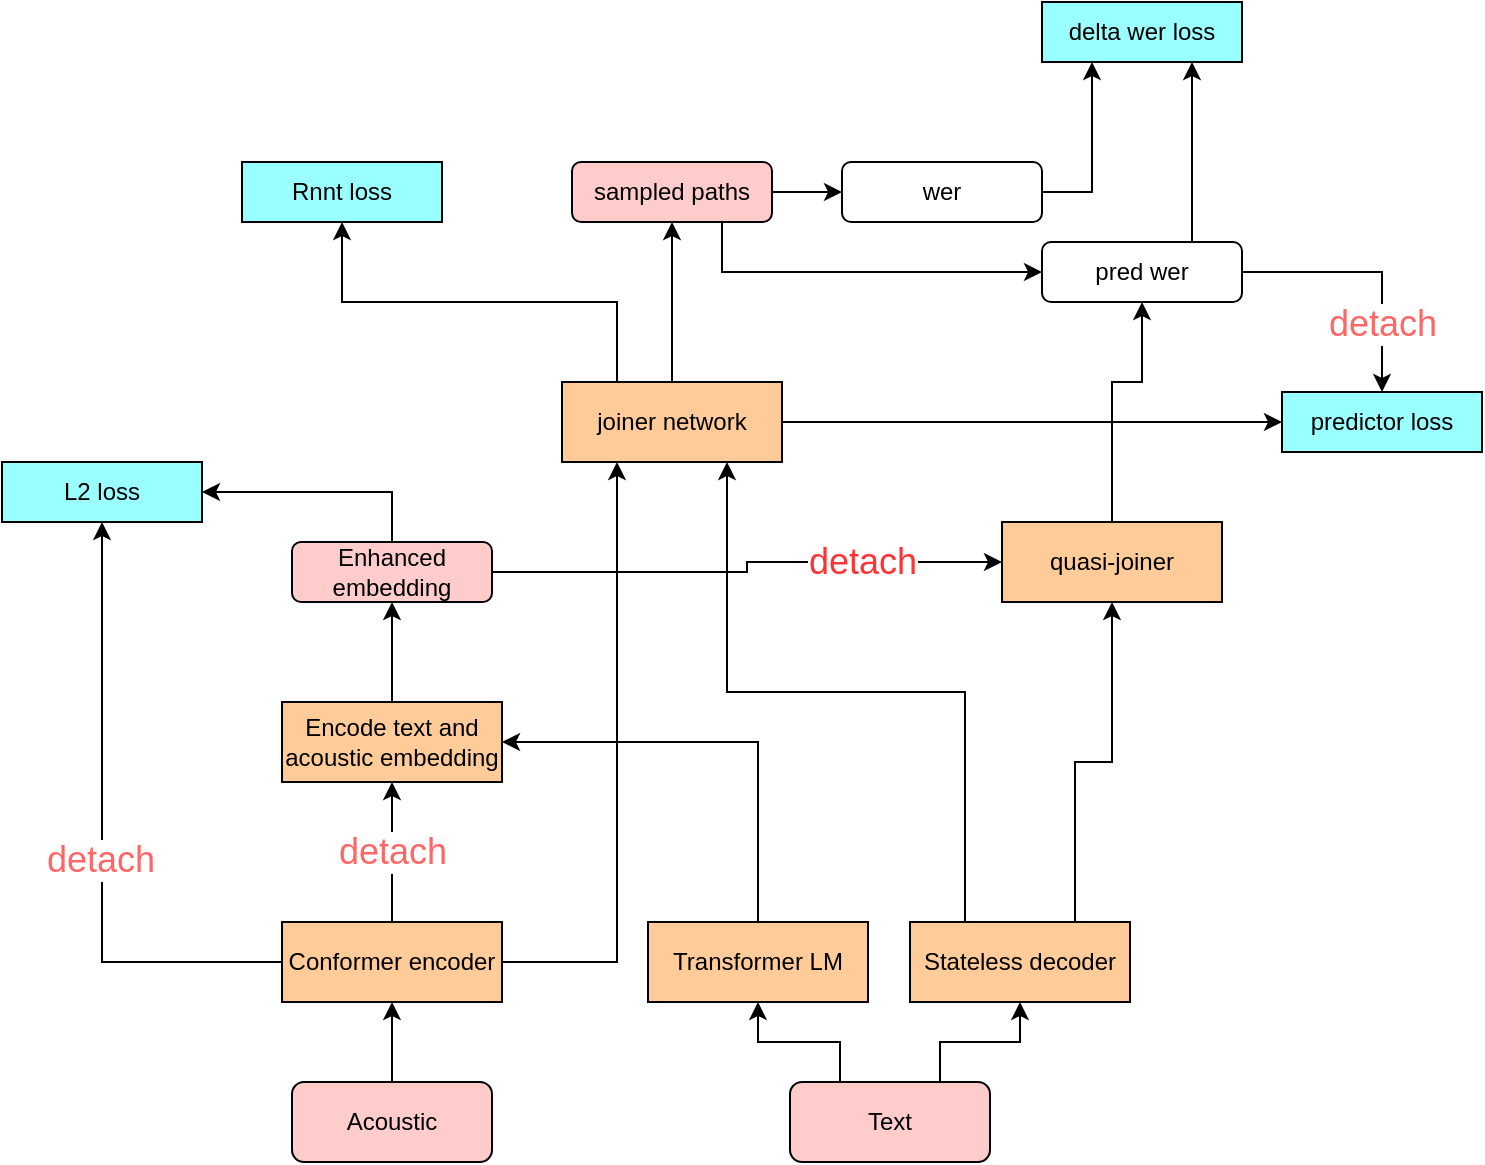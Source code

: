<mxfile version="20.5.3" type="github">
  <diagram id="WLW3y-v0w4gJS8v0s36L" name="第 1 页">
    <mxGraphModel dx="1422" dy="762" grid="1" gridSize="10" guides="1" tooltips="1" connect="1" arrows="1" fold="1" page="1" pageScale="1" pageWidth="827" pageHeight="1169" math="0" shadow="0">
      <root>
        <mxCell id="0" />
        <mxCell id="1" parent="0" />
        <mxCell id="36CHgqRZ8Nkn75flzNOq-12" value="&lt;font color=&quot;#ff6666&quot; style=&quot;font-size: 18px;&quot;&gt;detach&lt;/font&gt;" style="edgeStyle=orthogonalEdgeStyle;rounded=0;orthogonalLoop=1;jettySize=auto;html=1;exitX=0.5;exitY=0;exitDx=0;exitDy=0;entryX=0.5;entryY=1;entryDx=0;entryDy=0;" parent="1" source="ZY9VDm7d7qytlSBRH4lO-1" target="36CHgqRZ8Nkn75flzNOq-9" edge="1">
          <mxGeometry relative="1" as="geometry" />
        </mxCell>
        <mxCell id="36CHgqRZ8Nkn75flzNOq-18" style="edgeStyle=orthogonalEdgeStyle;rounded=0;orthogonalLoop=1;jettySize=auto;html=1;exitX=0;exitY=0.5;exitDx=0;exitDy=0;entryX=0.5;entryY=1;entryDx=0;entryDy=0;" parent="1" source="ZY9VDm7d7qytlSBRH4lO-1" target="36CHgqRZ8Nkn75flzNOq-16" edge="1">
          <mxGeometry relative="1" as="geometry" />
        </mxCell>
        <mxCell id="36CHgqRZ8Nkn75flzNOq-19" value="&lt;font color=&quot;#ff6666&quot; style=&quot;font-size: 18px;&quot;&gt;detach&lt;/font&gt;" style="edgeLabel;html=1;align=center;verticalAlign=middle;resizable=0;points=[];" parent="36CHgqRZ8Nkn75flzNOq-18" vertex="1" connectable="0">
          <mxGeometry x="-0.091" y="1" relative="1" as="geometry">
            <mxPoint as="offset" />
          </mxGeometry>
        </mxCell>
        <mxCell id="36CHgqRZ8Nkn75flzNOq-21" style="edgeStyle=orthogonalEdgeStyle;rounded=0;orthogonalLoop=1;jettySize=auto;html=1;exitX=1;exitY=0.5;exitDx=0;exitDy=0;entryX=0.25;entryY=1;entryDx=0;entryDy=0;" parent="1" source="ZY9VDm7d7qytlSBRH4lO-1" target="36CHgqRZ8Nkn75flzNOq-20" edge="1">
          <mxGeometry relative="1" as="geometry" />
        </mxCell>
        <mxCell id="ZY9VDm7d7qytlSBRH4lO-1" value="Conformer encoder" style="rounded=0;whiteSpace=wrap;html=1;fillColor=#FFCC99;" parent="1" vertex="1">
          <mxGeometry x="200" y="630" width="110" height="40" as="geometry" />
        </mxCell>
        <mxCell id="36CHgqRZ8Nkn75flzNOq-13" style="edgeStyle=orthogonalEdgeStyle;rounded=0;orthogonalLoop=1;jettySize=auto;html=1;exitX=0.5;exitY=0;exitDx=0;exitDy=0;entryX=1;entryY=0.5;entryDx=0;entryDy=0;" parent="1" source="36CHgqRZ8Nkn75flzNOq-2" target="36CHgqRZ8Nkn75flzNOq-9" edge="1">
          <mxGeometry relative="1" as="geometry" />
        </mxCell>
        <mxCell id="36CHgqRZ8Nkn75flzNOq-2" value="Transformer LM" style="rounded=0;whiteSpace=wrap;html=1;fillColor=#FFCC99;" parent="1" vertex="1">
          <mxGeometry x="383" y="630" width="110" height="40" as="geometry" />
        </mxCell>
        <mxCell id="36CHgqRZ8Nkn75flzNOq-22" style="edgeStyle=orthogonalEdgeStyle;rounded=0;orthogonalLoop=1;jettySize=auto;html=1;exitX=0.25;exitY=0;exitDx=0;exitDy=0;entryX=0.75;entryY=1;entryDx=0;entryDy=0;" parent="1" source="36CHgqRZ8Nkn75flzNOq-3" target="36CHgqRZ8Nkn75flzNOq-20" edge="1">
          <mxGeometry relative="1" as="geometry" />
        </mxCell>
        <mxCell id="36CHgqRZ8Nkn75flzNOq-29" style="edgeStyle=orthogonalEdgeStyle;rounded=0;orthogonalLoop=1;jettySize=auto;html=1;exitX=0.75;exitY=0;exitDx=0;exitDy=0;entryX=0.5;entryY=1;entryDx=0;entryDy=0;" parent="1" source="36CHgqRZ8Nkn75flzNOq-3" target="jOlZeWT1YY6VGwIaSscc-1" edge="1">
          <mxGeometry relative="1" as="geometry" />
        </mxCell>
        <mxCell id="36CHgqRZ8Nkn75flzNOq-3" value="Stateless decoder" style="rounded=0;whiteSpace=wrap;html=1;fillColor=#FFCC99;" parent="1" vertex="1">
          <mxGeometry x="514" y="630" width="110" height="40" as="geometry" />
        </mxCell>
        <mxCell id="36CHgqRZ8Nkn75flzNOq-6" style="edgeStyle=orthogonalEdgeStyle;rounded=0;orthogonalLoop=1;jettySize=auto;html=1;exitX=0.75;exitY=0;exitDx=0;exitDy=0;entryX=0.5;entryY=1;entryDx=0;entryDy=0;" parent="1" source="36CHgqRZ8Nkn75flzNOq-4" target="36CHgqRZ8Nkn75flzNOq-3" edge="1">
          <mxGeometry relative="1" as="geometry" />
        </mxCell>
        <mxCell id="36CHgqRZ8Nkn75flzNOq-7" style="edgeStyle=orthogonalEdgeStyle;rounded=0;orthogonalLoop=1;jettySize=auto;html=1;exitX=0.25;exitY=0;exitDx=0;exitDy=0;entryX=0.5;entryY=1;entryDx=0;entryDy=0;" parent="1" source="36CHgqRZ8Nkn75flzNOq-4" target="36CHgqRZ8Nkn75flzNOq-2" edge="1">
          <mxGeometry relative="1" as="geometry" />
        </mxCell>
        <mxCell id="36CHgqRZ8Nkn75flzNOq-4" value="Text" style="rounded=1;whiteSpace=wrap;html=1;fillColor=#FFCCCC;" parent="1" vertex="1">
          <mxGeometry x="454" y="710" width="100" height="40" as="geometry" />
        </mxCell>
        <mxCell id="36CHgqRZ8Nkn75flzNOq-8" style="edgeStyle=orthogonalEdgeStyle;rounded=0;orthogonalLoop=1;jettySize=auto;html=1;exitX=0.5;exitY=0;exitDx=0;exitDy=0;entryX=0.5;entryY=1;entryDx=0;entryDy=0;" parent="1" source="36CHgqRZ8Nkn75flzNOq-5" target="ZY9VDm7d7qytlSBRH4lO-1" edge="1">
          <mxGeometry relative="1" as="geometry" />
        </mxCell>
        <mxCell id="36CHgqRZ8Nkn75flzNOq-5" value="Acoustic" style="rounded=1;whiteSpace=wrap;html=1;fillColor=#FFCCCC;" parent="1" vertex="1">
          <mxGeometry x="205" y="710" width="100" height="40" as="geometry" />
        </mxCell>
        <mxCell id="36CHgqRZ8Nkn75flzNOq-14" style="edgeStyle=orthogonalEdgeStyle;rounded=0;orthogonalLoop=1;jettySize=auto;html=1;exitX=0.5;exitY=0;exitDx=0;exitDy=0;entryX=0.5;entryY=1;entryDx=0;entryDy=0;" parent="1" source="36CHgqRZ8Nkn75flzNOq-9" target="36CHgqRZ8Nkn75flzNOq-10" edge="1">
          <mxGeometry relative="1" as="geometry" />
        </mxCell>
        <mxCell id="36CHgqRZ8Nkn75flzNOq-9" value="Encode text and acoustic embedding" style="rounded=0;whiteSpace=wrap;html=1;fillColor=#FFCC99;" parent="1" vertex="1">
          <mxGeometry x="200" y="520" width="110" height="40" as="geometry" />
        </mxCell>
        <mxCell id="36CHgqRZ8Nkn75flzNOq-17" style="edgeStyle=orthogonalEdgeStyle;rounded=0;orthogonalLoop=1;jettySize=auto;html=1;exitX=0.5;exitY=0;exitDx=0;exitDy=0;entryX=1;entryY=0.5;entryDx=0;entryDy=0;" parent="1" source="36CHgqRZ8Nkn75flzNOq-10" target="36CHgqRZ8Nkn75flzNOq-16" edge="1">
          <mxGeometry relative="1" as="geometry" />
        </mxCell>
        <mxCell id="36CHgqRZ8Nkn75flzNOq-31" value="&lt;font color=&quot;#ff3333&quot; style=&quot;font-size: 18px;&quot;&gt;detach&lt;/font&gt;" style="edgeStyle=orthogonalEdgeStyle;rounded=0;orthogonalLoop=1;jettySize=auto;html=1;exitX=1;exitY=0.5;exitDx=0;exitDy=0;entryX=0;entryY=0.5;entryDx=0;entryDy=0;" parent="1" source="36CHgqRZ8Nkn75flzNOq-10" target="jOlZeWT1YY6VGwIaSscc-1" edge="1">
          <mxGeometry x="0.462" relative="1" as="geometry">
            <mxPoint as="offset" />
          </mxGeometry>
        </mxCell>
        <mxCell id="36CHgqRZ8Nkn75flzNOq-10" value="Enhanced embedding" style="rounded=1;whiteSpace=wrap;html=1;fillColor=#FFCCCC;" parent="1" vertex="1">
          <mxGeometry x="205" y="440" width="100" height="30" as="geometry" />
        </mxCell>
        <mxCell id="36CHgqRZ8Nkn75flzNOq-16" value="L2 loss" style="rounded=0;whiteSpace=wrap;html=1;fillColor=#99FFFF;" parent="1" vertex="1">
          <mxGeometry x="60" y="400" width="100" height="30" as="geometry" />
        </mxCell>
        <mxCell id="36CHgqRZ8Nkn75flzNOq-25" style="edgeStyle=orthogonalEdgeStyle;rounded=0;orthogonalLoop=1;jettySize=auto;html=1;exitX=0.5;exitY=0;exitDx=0;exitDy=0;entryX=0.5;entryY=1;entryDx=0;entryDy=0;" parent="1" source="36CHgqRZ8Nkn75flzNOq-20" target="36CHgqRZ8Nkn75flzNOq-24" edge="1">
          <mxGeometry relative="1" as="geometry" />
        </mxCell>
        <mxCell id="36CHgqRZ8Nkn75flzNOq-27" style="edgeStyle=orthogonalEdgeStyle;rounded=0;orthogonalLoop=1;jettySize=auto;html=1;exitX=0.25;exitY=0;exitDx=0;exitDy=0;entryX=0.5;entryY=1;entryDx=0;entryDy=0;" parent="1" source="36CHgqRZ8Nkn75flzNOq-20" target="36CHgqRZ8Nkn75flzNOq-26" edge="1">
          <mxGeometry relative="1" as="geometry" />
        </mxCell>
        <mxCell id="jOlZeWT1YY6VGwIaSscc-10" style="edgeStyle=orthogonalEdgeStyle;rounded=0;orthogonalLoop=1;jettySize=auto;html=1;exitX=1;exitY=0.5;exitDx=0;exitDy=0;entryX=0;entryY=0.5;entryDx=0;entryDy=0;fontSize=18;fontColor=#FF6666;" parent="1" source="36CHgqRZ8Nkn75flzNOq-20" target="jOlZeWT1YY6VGwIaSscc-7" edge="1">
          <mxGeometry relative="1" as="geometry" />
        </mxCell>
        <mxCell id="36CHgqRZ8Nkn75flzNOq-20" value="joiner network" style="rounded=0;whiteSpace=wrap;html=1;fillColor=#FFCC99;" parent="1" vertex="1">
          <mxGeometry x="340" y="360" width="110" height="40" as="geometry" />
        </mxCell>
        <mxCell id="jOlZeWT1YY6VGwIaSscc-4" style="edgeStyle=orthogonalEdgeStyle;rounded=0;orthogonalLoop=1;jettySize=auto;html=1;exitX=0.75;exitY=1;exitDx=0;exitDy=0;entryX=0;entryY=0.5;entryDx=0;entryDy=0;" parent="1" source="36CHgqRZ8Nkn75flzNOq-24" target="36CHgqRZ8Nkn75flzNOq-28" edge="1">
          <mxGeometry relative="1" as="geometry" />
        </mxCell>
        <mxCell id="jOlZeWT1YY6VGwIaSscc-6" style="edgeStyle=orthogonalEdgeStyle;rounded=0;orthogonalLoop=1;jettySize=auto;html=1;exitX=1;exitY=0.5;exitDx=0;exitDy=0;entryX=0;entryY=0.5;entryDx=0;entryDy=0;" parent="1" source="36CHgqRZ8Nkn75flzNOq-24" target="36CHgqRZ8Nkn75flzNOq-32" edge="1">
          <mxGeometry relative="1" as="geometry" />
        </mxCell>
        <mxCell id="36CHgqRZ8Nkn75flzNOq-24" value="sampled paths" style="rounded=1;whiteSpace=wrap;html=1;fillColor=#FFCCCC;" parent="1" vertex="1">
          <mxGeometry x="345" y="250" width="100" height="30" as="geometry" />
        </mxCell>
        <mxCell id="36CHgqRZ8Nkn75flzNOq-26" value="Rnnt loss" style="rounded=0;whiteSpace=wrap;html=1;fillColor=#99FFFF;" parent="1" vertex="1">
          <mxGeometry x="180" y="250" width="100" height="30" as="geometry" />
        </mxCell>
        <mxCell id="36CHgqRZ8Nkn75flzNOq-34" style="edgeStyle=orthogonalEdgeStyle;rounded=0;orthogonalLoop=1;jettySize=auto;html=1;exitX=0.75;exitY=0;exitDx=0;exitDy=0;entryX=0.75;entryY=1;entryDx=0;entryDy=0;" parent="1" source="36CHgqRZ8Nkn75flzNOq-28" target="TpQpz7izhp5VcjBUrJp2-1" edge="1">
          <mxGeometry relative="1" as="geometry">
            <mxPoint x="650" y="230" as="targetPoint" />
          </mxGeometry>
        </mxCell>
        <mxCell id="FmQN906_WK-qgHfzkUZz-2" style="edgeStyle=orthogonalEdgeStyle;rounded=0;orthogonalLoop=1;jettySize=auto;html=1;exitX=1;exitY=0.5;exitDx=0;exitDy=0;entryX=0.5;entryY=0;entryDx=0;entryDy=0;fontSize=18;fontColor=#FF6666;" edge="1" parent="1" source="36CHgqRZ8Nkn75flzNOq-28" target="jOlZeWT1YY6VGwIaSscc-7">
          <mxGeometry relative="1" as="geometry" />
        </mxCell>
        <mxCell id="FmQN906_WK-qgHfzkUZz-3" value="detach" style="edgeLabel;html=1;align=center;verticalAlign=middle;resizable=0;points=[];fontSize=18;fontColor=#FF6666;" vertex="1" connectable="0" parent="FmQN906_WK-qgHfzkUZz-2">
          <mxGeometry x="0.145" y="-1" relative="1" as="geometry">
            <mxPoint x="1" y="21" as="offset" />
          </mxGeometry>
        </mxCell>
        <mxCell id="36CHgqRZ8Nkn75flzNOq-28" value="pred wer" style="rounded=1;whiteSpace=wrap;html=1;" parent="1" vertex="1">
          <mxGeometry x="580" y="290" width="100" height="30" as="geometry" />
        </mxCell>
        <mxCell id="36CHgqRZ8Nkn75flzNOq-35" style="edgeStyle=orthogonalEdgeStyle;rounded=0;orthogonalLoop=1;jettySize=auto;html=1;exitX=1;exitY=0.5;exitDx=0;exitDy=0;entryX=0.25;entryY=1;entryDx=0;entryDy=0;" parent="1" source="36CHgqRZ8Nkn75flzNOq-32" target="TpQpz7izhp5VcjBUrJp2-1" edge="1">
          <mxGeometry relative="1" as="geometry">
            <mxPoint x="600" y="230" as="targetPoint" />
          </mxGeometry>
        </mxCell>
        <mxCell id="36CHgqRZ8Nkn75flzNOq-32" value="wer" style="rounded=1;whiteSpace=wrap;html=1;" parent="1" vertex="1">
          <mxGeometry x="480" y="250" width="100" height="30" as="geometry" />
        </mxCell>
        <mxCell id="FmQN906_WK-qgHfzkUZz-5" style="edgeStyle=orthogonalEdgeStyle;rounded=0;orthogonalLoop=1;jettySize=auto;html=1;exitX=0.5;exitY=0;exitDx=0;exitDy=0;entryX=0.5;entryY=1;entryDx=0;entryDy=0;fontSize=18;fontColor=#FF6666;" edge="1" parent="1" source="jOlZeWT1YY6VGwIaSscc-1" target="36CHgqRZ8Nkn75flzNOq-28">
          <mxGeometry relative="1" as="geometry">
            <Array as="points">
              <mxPoint x="615" y="360" />
              <mxPoint x="630" y="360" />
            </Array>
          </mxGeometry>
        </mxCell>
        <mxCell id="jOlZeWT1YY6VGwIaSscc-1" value="quasi-joiner" style="rounded=0;whiteSpace=wrap;html=1;fillColor=#FFCC99;" parent="1" vertex="1">
          <mxGeometry x="560" y="430" width="110" height="40" as="geometry" />
        </mxCell>
        <mxCell id="jOlZeWT1YY6VGwIaSscc-7" value="predictor loss" style="rounded=0;whiteSpace=wrap;html=1;fillColor=#99FFFF;" parent="1" vertex="1">
          <mxGeometry x="700" y="365" width="100" height="30" as="geometry" />
        </mxCell>
        <mxCell id="TpQpz7izhp5VcjBUrJp2-1" value="delta wer loss" style="rounded=0;whiteSpace=wrap;html=1;fillColor=#99FFFF;" parent="1" vertex="1">
          <mxGeometry x="580" y="170" width="100" height="30" as="geometry" />
        </mxCell>
      </root>
    </mxGraphModel>
  </diagram>
</mxfile>
